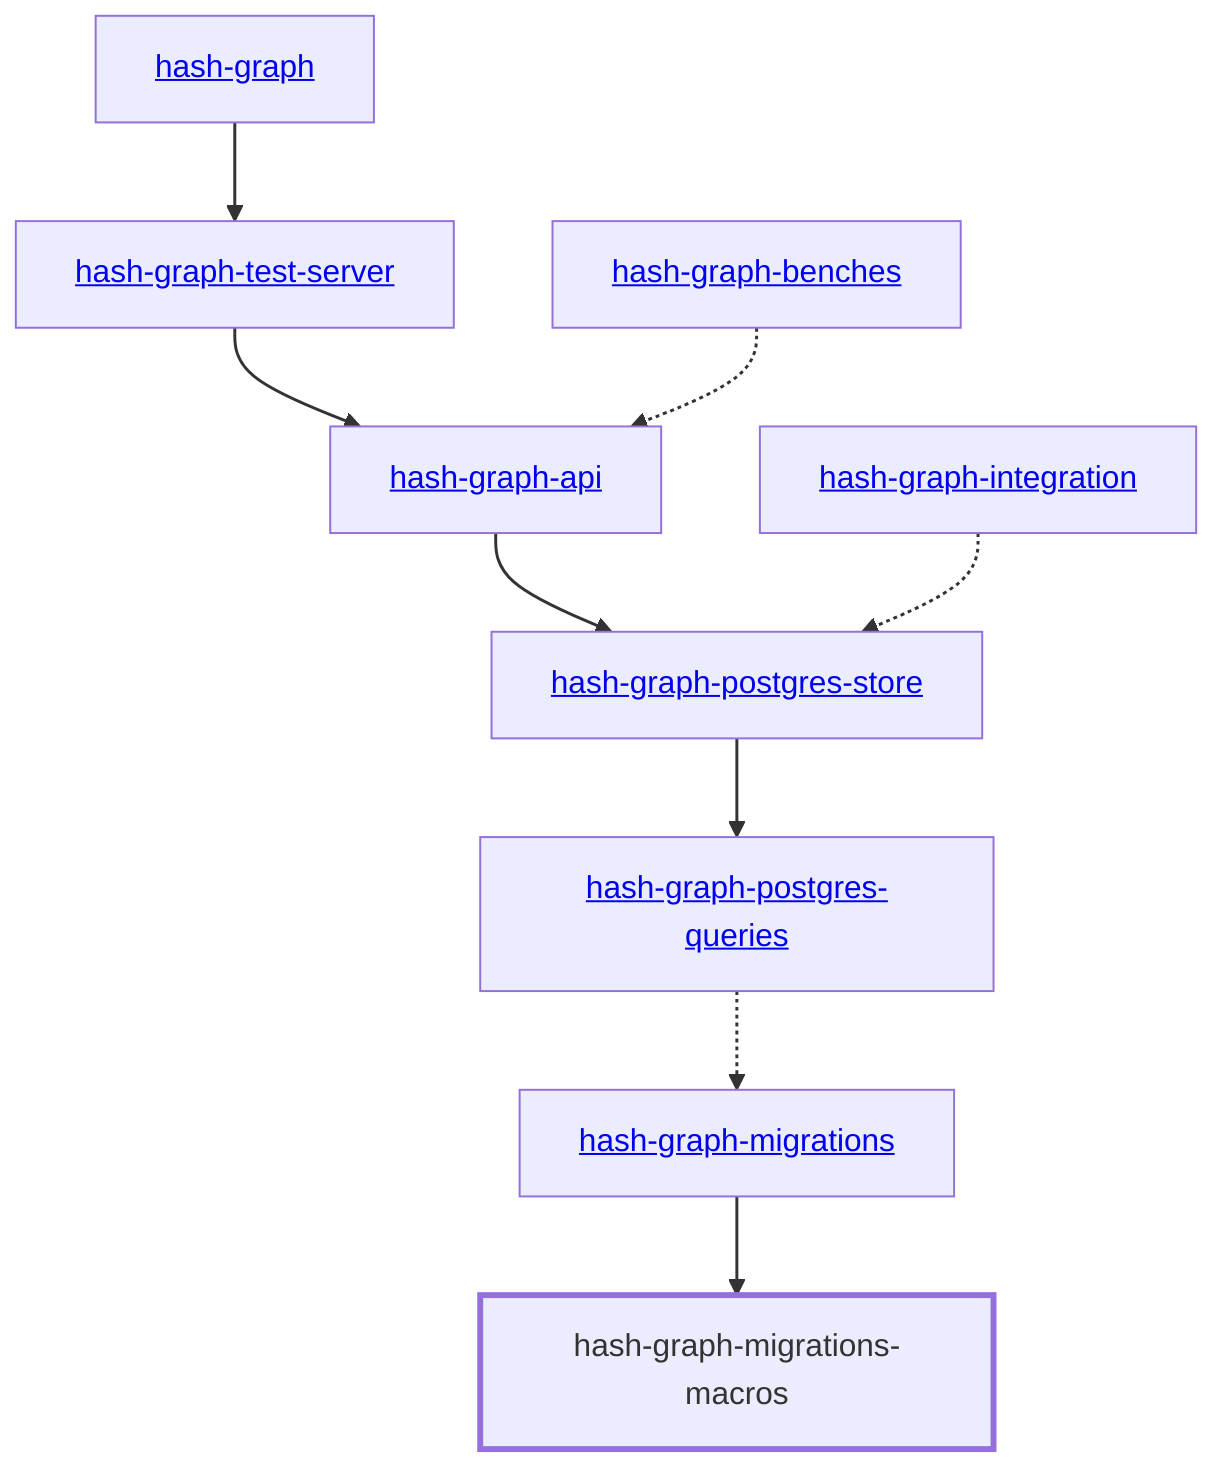 graph TD
    linkStyle default stroke-width:1.5px
    classDef default stroke-width:1px
    classDef root stroke-width:3px
    classDef dev stroke-width:1px
    classDef build stroke-width:1px
    %% Legend
    %% --> : Normal dependency
    %% -.-> : Dev dependency
    %% ---> : Build dependency
    0[<a href="../hash_graph/index.html">hash-graph</a>]
    1[<a href="../hash_graph_api/index.html">hash-graph-api</a>]
    2[<a href="../hash_graph_migrations/index.html">hash-graph-migrations</a>]
    3[hash-graph-migrations-macros]
    class 3 root
    4[<a href="../hash_graph_postgres_queries/index.html">hash-graph-postgres-queries</a>]
    5[<a href="../hash_graph_postgres_store/index.html">hash-graph-postgres-store</a>]
    6[<a href="../hash_graph_test_server/index.html">hash-graph-test-server</a>]
    7[<a href="../hash_graph_benches/index.html">hash-graph-benches</a>]
    8[<a href="../hash_graph_integration/index.html">hash-graph-integration</a>]
    0 --> 6
    1 --> 5
    2 --> 3
    4 -.-> 2
    5 --> 4
    6 --> 1
    7 -.-> 1
    8 -.-> 5
